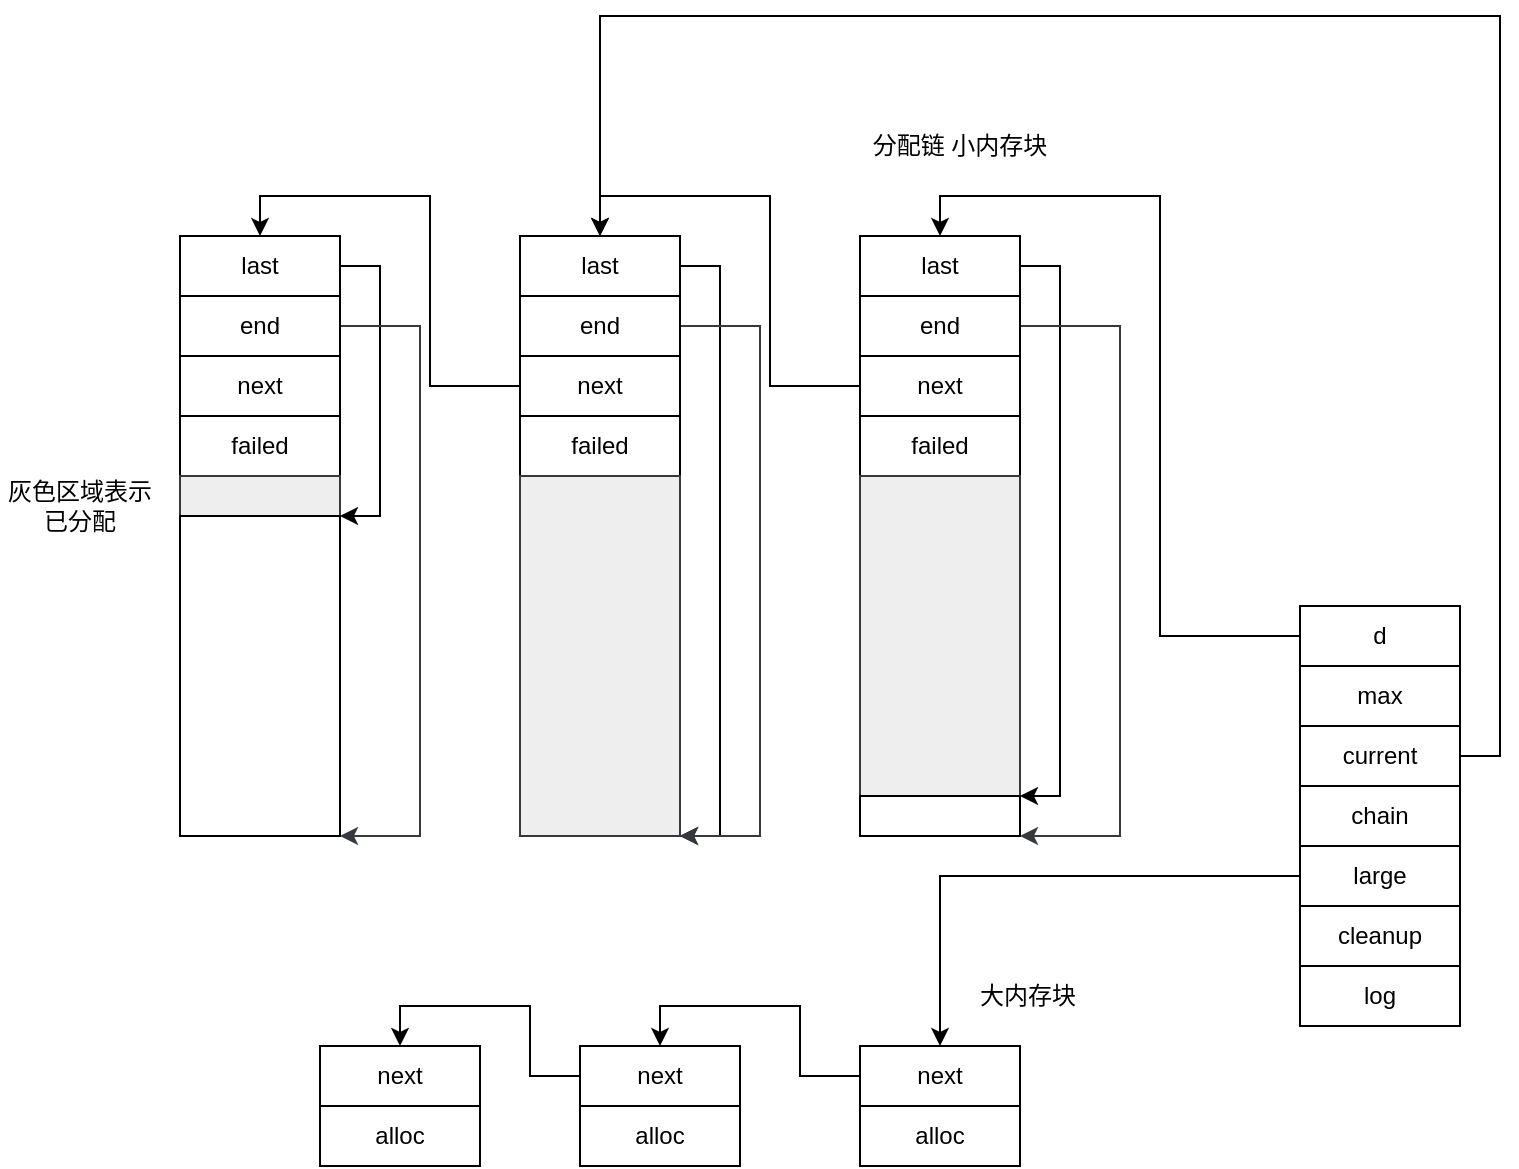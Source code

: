 <mxfile version="26.0.16">
  <diagram name="第 1 页" id="YWDM7RZVz8ybUGooO1c8">
    <mxGraphModel dx="1941" dy="769" grid="1" gridSize="10" guides="1" tooltips="1" connect="1" arrows="1" fold="1" page="1" pageScale="1" pageWidth="827" pageHeight="1169" math="0" shadow="0">
      <root>
        <mxCell id="0" />
        <mxCell id="1" parent="0" />
        <mxCell id="kM86TZdRk_7oT4L1yOTW-4" style="edgeStyle=orthogonalEdgeStyle;rounded=0;orthogonalLoop=1;jettySize=auto;html=1;exitX=0;exitY=0.5;exitDx=0;exitDy=0;entryX=0.5;entryY=0;entryDx=0;entryDy=0;" parent="1" source="EFd3R1S9JCSJ4Oy8Y45F-1" target="zj6RfEPkVP6lrJsf1DTk-7" edge="1">
          <mxGeometry relative="1" as="geometry" />
        </mxCell>
        <mxCell id="EFd3R1S9JCSJ4Oy8Y45F-1" value="d" style="rounded=0;whiteSpace=wrap;html=1;" parent="1" vertex="1">
          <mxGeometry x="520" y="365" width="80" height="30" as="geometry" />
        </mxCell>
        <mxCell id="zj6RfEPkVP6lrJsf1DTk-1" value="max" style="rounded=0;whiteSpace=wrap;html=1;" parent="1" vertex="1">
          <mxGeometry x="520" y="395" width="80" height="30" as="geometry" />
        </mxCell>
        <mxCell id="zj6RfEPkVP6lrJsf1DTk-2" value="log" style="rounded=0;whiteSpace=wrap;html=1;" parent="1" vertex="1">
          <mxGeometry x="520" y="545" width="80" height="30" as="geometry" />
        </mxCell>
        <mxCell id="zj6RfEPkVP6lrJsf1DTk-3" value="chain" style="rounded=0;whiteSpace=wrap;html=1;" parent="1" vertex="1">
          <mxGeometry x="520" y="455" width="80" height="30" as="geometry" />
        </mxCell>
        <mxCell id="zj6RfEPkVP6lrJsf1DTk-4" value="cleanup" style="rounded=0;whiteSpace=wrap;html=1;" parent="1" vertex="1">
          <mxGeometry x="520" y="515" width="80" height="30" as="geometry" />
        </mxCell>
        <mxCell id="kM86TZdRk_7oT4L1yOTW-7" style="edgeStyle=orthogonalEdgeStyle;rounded=0;orthogonalLoop=1;jettySize=auto;html=1;exitX=1;exitY=0.5;exitDx=0;exitDy=0;entryX=0.5;entryY=0;entryDx=0;entryDy=0;" parent="1" source="zj6RfEPkVP6lrJsf1DTk-5" target="zj6RfEPkVP6lrJsf1DTk-13" edge="1">
          <mxGeometry relative="1" as="geometry">
            <mxPoint x="500" y="80" as="targetPoint" />
            <Array as="points">
              <mxPoint x="620" y="440" />
              <mxPoint x="620" y="70" />
              <mxPoint x="170" y="70" />
            </Array>
          </mxGeometry>
        </mxCell>
        <mxCell id="zj6RfEPkVP6lrJsf1DTk-5" value="current" style="rounded=0;whiteSpace=wrap;html=1;" parent="1" vertex="1">
          <mxGeometry x="520" y="425" width="80" height="30" as="geometry" />
        </mxCell>
        <mxCell id="kM86TZdRk_7oT4L1yOTW-1" style="edgeStyle=orthogonalEdgeStyle;rounded=0;orthogonalLoop=1;jettySize=auto;html=1;exitX=0;exitY=0.5;exitDx=0;exitDy=0;" parent="1" source="zj6RfEPkVP6lrJsf1DTk-6" target="zj6RfEPkVP6lrJsf1DTk-27" edge="1">
          <mxGeometry relative="1" as="geometry" />
        </mxCell>
        <mxCell id="zj6RfEPkVP6lrJsf1DTk-6" value="large" style="rounded=0;whiteSpace=wrap;html=1;" parent="1" vertex="1">
          <mxGeometry x="520" y="485" width="80" height="30" as="geometry" />
        </mxCell>
        <mxCell id="kM86TZdRk_7oT4L1yOTW-11" style="edgeStyle=orthogonalEdgeStyle;rounded=0;orthogonalLoop=1;jettySize=auto;html=1;exitX=1;exitY=0.5;exitDx=0;exitDy=0;entryX=1;entryY=0;entryDx=0;entryDy=0;" parent="1" source="zj6RfEPkVP6lrJsf1DTk-7" target="zj6RfEPkVP6lrJsf1DTk-12" edge="1">
          <mxGeometry relative="1" as="geometry">
            <Array as="points">
              <mxPoint x="400" y="195" />
              <mxPoint x="400" y="460" />
            </Array>
          </mxGeometry>
        </mxCell>
        <mxCell id="zj6RfEPkVP6lrJsf1DTk-7" value="last" style="rounded=0;whiteSpace=wrap;html=1;" parent="1" vertex="1">
          <mxGeometry x="300" y="180" width="80" height="30" as="geometry" />
        </mxCell>
        <mxCell id="kM86TZdRk_7oT4L1yOTW-12" style="edgeStyle=orthogonalEdgeStyle;rounded=0;orthogonalLoop=1;jettySize=auto;html=1;exitX=1;exitY=0.5;exitDx=0;exitDy=0;entryX=1;entryY=1;entryDx=0;entryDy=0;fillColor=#cce5ff;strokeColor=#36393d;" parent="1" source="zj6RfEPkVP6lrJsf1DTk-8" target="zj6RfEPkVP6lrJsf1DTk-12" edge="1">
          <mxGeometry relative="1" as="geometry">
            <Array as="points">
              <mxPoint x="430" y="225" />
              <mxPoint x="430" y="480" />
            </Array>
          </mxGeometry>
        </mxCell>
        <mxCell id="zj6RfEPkVP6lrJsf1DTk-8" value="end" style="rounded=0;whiteSpace=wrap;html=1;" parent="1" vertex="1">
          <mxGeometry x="300" y="210" width="80" height="30" as="geometry" />
        </mxCell>
        <mxCell id="zj6RfEPkVP6lrJsf1DTk-9" value="failed" style="rounded=0;whiteSpace=wrap;html=1;" parent="1" vertex="1">
          <mxGeometry x="300" y="270" width="80" height="30" as="geometry" />
        </mxCell>
        <mxCell id="kM86TZdRk_7oT4L1yOTW-5" style="edgeStyle=orthogonalEdgeStyle;rounded=0;orthogonalLoop=1;jettySize=auto;html=1;exitX=0;exitY=0.5;exitDx=0;exitDy=0;entryX=0.5;entryY=0;entryDx=0;entryDy=0;" parent="1" source="zj6RfEPkVP6lrJsf1DTk-10" target="zj6RfEPkVP6lrJsf1DTk-13" edge="1">
          <mxGeometry relative="1" as="geometry" />
        </mxCell>
        <mxCell id="zj6RfEPkVP6lrJsf1DTk-10" value="next" style="rounded=0;whiteSpace=wrap;html=1;" parent="1" vertex="1">
          <mxGeometry x="300" y="240" width="80" height="30" as="geometry" />
        </mxCell>
        <mxCell id="zj6RfEPkVP6lrJsf1DTk-19" style="edgeStyle=orthogonalEdgeStyle;rounded=0;orthogonalLoop=1;jettySize=auto;html=1;" parent="1" source="zj6RfEPkVP6lrJsf1DTk-11" target="zj6RfEPkVP6lrJsf1DTk-12" edge="1">
          <mxGeometry relative="1" as="geometry" />
        </mxCell>
        <mxCell id="zj6RfEPkVP6lrJsf1DTk-11" value="" style="rounded=0;whiteSpace=wrap;html=1;fillColor=#eeeeee;strokeColor=#36393d;" parent="1" vertex="1">
          <mxGeometry x="300" y="300" width="80" height="160" as="geometry" />
        </mxCell>
        <mxCell id="zj6RfEPkVP6lrJsf1DTk-12" value="" style="rounded=0;whiteSpace=wrap;html=1;" parent="1" vertex="1">
          <mxGeometry x="300" y="460" width="80" height="20" as="geometry" />
        </mxCell>
        <mxCell id="kM86TZdRk_7oT4L1yOTW-13" style="edgeStyle=orthogonalEdgeStyle;rounded=0;orthogonalLoop=1;jettySize=auto;html=1;exitX=1;exitY=0.5;exitDx=0;exitDy=0;entryX=1;entryY=1;entryDx=0;entryDy=0;" parent="1" source="zj6RfEPkVP6lrJsf1DTk-13" target="zj6RfEPkVP6lrJsf1DTk-17" edge="1">
          <mxGeometry relative="1" as="geometry">
            <Array as="points">
              <mxPoint x="230" y="195" />
              <mxPoint x="230" y="480" />
            </Array>
          </mxGeometry>
        </mxCell>
        <mxCell id="zj6RfEPkVP6lrJsf1DTk-13" value="last" style="rounded=0;whiteSpace=wrap;html=1;" parent="1" vertex="1">
          <mxGeometry x="130" y="180" width="80" height="30" as="geometry" />
        </mxCell>
        <mxCell id="kM86TZdRk_7oT4L1yOTW-14" style="edgeStyle=orthogonalEdgeStyle;rounded=0;orthogonalLoop=1;jettySize=auto;html=1;exitX=1;exitY=0.5;exitDx=0;exitDy=0;fillColor=#cce5ff;strokeColor=#36393d;" parent="1" source="zj6RfEPkVP6lrJsf1DTk-14" edge="1">
          <mxGeometry relative="1" as="geometry">
            <mxPoint x="210" y="480" as="targetPoint" />
            <Array as="points">
              <mxPoint x="250" y="225" />
              <mxPoint x="250" y="480" />
            </Array>
          </mxGeometry>
        </mxCell>
        <mxCell id="zj6RfEPkVP6lrJsf1DTk-14" value="end" style="rounded=0;whiteSpace=wrap;html=1;" parent="1" vertex="1">
          <mxGeometry x="130" y="210" width="80" height="30" as="geometry" />
        </mxCell>
        <mxCell id="zj6RfEPkVP6lrJsf1DTk-15" value="failed" style="rounded=0;whiteSpace=wrap;html=1;" parent="1" vertex="1">
          <mxGeometry x="130" y="270" width="80" height="30" as="geometry" />
        </mxCell>
        <mxCell id="kM86TZdRk_7oT4L1yOTW-6" style="edgeStyle=orthogonalEdgeStyle;rounded=0;orthogonalLoop=1;jettySize=auto;html=1;exitX=0;exitY=0.5;exitDx=0;exitDy=0;entryX=0.5;entryY=0;entryDx=0;entryDy=0;" parent="1" source="zj6RfEPkVP6lrJsf1DTk-16" target="zj6RfEPkVP6lrJsf1DTk-21" edge="1">
          <mxGeometry relative="1" as="geometry" />
        </mxCell>
        <mxCell id="zj6RfEPkVP6lrJsf1DTk-16" value="next" style="rounded=0;whiteSpace=wrap;html=1;" parent="1" vertex="1">
          <mxGeometry x="130" y="240" width="80" height="30" as="geometry" />
        </mxCell>
        <mxCell id="zj6RfEPkVP6lrJsf1DTk-17" value="" style="rounded=0;whiteSpace=wrap;html=1;fillColor=#eeeeee;strokeColor=#36393d;" parent="1" vertex="1">
          <mxGeometry x="130" y="300" width="80" height="180" as="geometry" />
        </mxCell>
        <mxCell id="kM86TZdRk_7oT4L1yOTW-16" style="edgeStyle=orthogonalEdgeStyle;rounded=0;orthogonalLoop=1;jettySize=auto;html=1;exitX=1;exitY=0.5;exitDx=0;exitDy=0;entryX=1;entryY=0;entryDx=0;entryDy=0;" parent="1" source="zj6RfEPkVP6lrJsf1DTk-21" target="zj6RfEPkVP6lrJsf1DTk-26" edge="1">
          <mxGeometry relative="1" as="geometry">
            <Array as="points">
              <mxPoint x="60" y="195" />
              <mxPoint x="60" y="320" />
            </Array>
          </mxGeometry>
        </mxCell>
        <mxCell id="zj6RfEPkVP6lrJsf1DTk-21" value="last" style="rounded=0;whiteSpace=wrap;html=1;" parent="1" vertex="1">
          <mxGeometry x="-40" y="180" width="80" height="30" as="geometry" />
        </mxCell>
        <mxCell id="kM86TZdRk_7oT4L1yOTW-15" style="edgeStyle=orthogonalEdgeStyle;rounded=0;orthogonalLoop=1;jettySize=auto;html=1;exitX=1;exitY=0.5;exitDx=0;exitDy=0;entryX=1;entryY=1;entryDx=0;entryDy=0;fillColor=#cce5ff;strokeColor=#36393d;" parent="1" source="zj6RfEPkVP6lrJsf1DTk-22" target="zj6RfEPkVP6lrJsf1DTk-26" edge="1">
          <mxGeometry relative="1" as="geometry">
            <Array as="points">
              <mxPoint x="80" y="225" />
              <mxPoint x="80" y="480" />
            </Array>
          </mxGeometry>
        </mxCell>
        <mxCell id="zj6RfEPkVP6lrJsf1DTk-22" value="end" style="rounded=0;whiteSpace=wrap;html=1;" parent="1" vertex="1">
          <mxGeometry x="-40" y="210" width="80" height="30" as="geometry" />
        </mxCell>
        <mxCell id="zj6RfEPkVP6lrJsf1DTk-23" value="failed" style="rounded=0;whiteSpace=wrap;html=1;" parent="1" vertex="1">
          <mxGeometry x="-40" y="270" width="80" height="30" as="geometry" />
        </mxCell>
        <mxCell id="zj6RfEPkVP6lrJsf1DTk-24" value="next" style="rounded=0;whiteSpace=wrap;html=1;" parent="1" vertex="1">
          <mxGeometry x="-40" y="240" width="80" height="30" as="geometry" />
        </mxCell>
        <mxCell id="zj6RfEPkVP6lrJsf1DTk-25" value="" style="rounded=0;whiteSpace=wrap;html=1;fillColor=#eeeeee;strokeColor=#36393d;" parent="1" vertex="1">
          <mxGeometry x="-40" y="300" width="80" height="20" as="geometry" />
        </mxCell>
        <mxCell id="zj6RfEPkVP6lrJsf1DTk-26" value="" style="rounded=0;whiteSpace=wrap;html=1;" parent="1" vertex="1">
          <mxGeometry x="-40" y="320" width="80" height="160" as="geometry" />
        </mxCell>
        <mxCell id="kM86TZdRk_7oT4L1yOTW-2" style="edgeStyle=orthogonalEdgeStyle;rounded=0;orthogonalLoop=1;jettySize=auto;html=1;exitX=0;exitY=0.5;exitDx=0;exitDy=0;entryX=0.5;entryY=0;entryDx=0;entryDy=0;" parent="1" source="zj6RfEPkVP6lrJsf1DTk-27" target="zj6RfEPkVP6lrJsf1DTk-29" edge="1">
          <mxGeometry relative="1" as="geometry" />
        </mxCell>
        <mxCell id="zj6RfEPkVP6lrJsf1DTk-27" value="next" style="rounded=0;whiteSpace=wrap;html=1;" parent="1" vertex="1">
          <mxGeometry x="300" y="585" width="80" height="30" as="geometry" />
        </mxCell>
        <mxCell id="zj6RfEPkVP6lrJsf1DTk-28" value="alloc" style="rounded=0;whiteSpace=wrap;html=1;" parent="1" vertex="1">
          <mxGeometry x="300" y="615" width="80" height="30" as="geometry" />
        </mxCell>
        <mxCell id="kM86TZdRk_7oT4L1yOTW-3" style="edgeStyle=orthogonalEdgeStyle;rounded=0;orthogonalLoop=1;jettySize=auto;html=1;exitX=0;exitY=0.5;exitDx=0;exitDy=0;entryX=0.5;entryY=0;entryDx=0;entryDy=0;" parent="1" source="zj6RfEPkVP6lrJsf1DTk-29" target="zj6RfEPkVP6lrJsf1DTk-31" edge="1">
          <mxGeometry relative="1" as="geometry" />
        </mxCell>
        <mxCell id="zj6RfEPkVP6lrJsf1DTk-29" value="next" style="rounded=0;whiteSpace=wrap;html=1;" parent="1" vertex="1">
          <mxGeometry x="160" y="585" width="80" height="30" as="geometry" />
        </mxCell>
        <mxCell id="zj6RfEPkVP6lrJsf1DTk-30" value="alloc" style="rounded=0;whiteSpace=wrap;html=1;" parent="1" vertex="1">
          <mxGeometry x="160" y="615" width="80" height="30" as="geometry" />
        </mxCell>
        <mxCell id="zj6RfEPkVP6lrJsf1DTk-31" value="next" style="rounded=0;whiteSpace=wrap;html=1;" parent="1" vertex="1">
          <mxGeometry x="30" y="585" width="80" height="30" as="geometry" />
        </mxCell>
        <mxCell id="zj6RfEPkVP6lrJsf1DTk-32" value="alloc" style="rounded=0;whiteSpace=wrap;html=1;" parent="1" vertex="1">
          <mxGeometry x="30" y="615" width="80" height="30" as="geometry" />
        </mxCell>
        <mxCell id="kM86TZdRk_7oT4L1yOTW-8" value="灰色区域表示已分配" style="text;html=1;align=center;verticalAlign=middle;whiteSpace=wrap;rounded=0;" parent="1" vertex="1">
          <mxGeometry x="-130" y="300" width="80" height="30" as="geometry" />
        </mxCell>
        <mxCell id="kM86TZdRk_7oT4L1yOTW-9" value="分配链 小内存块" style="text;html=1;align=center;verticalAlign=middle;whiteSpace=wrap;rounded=0;" parent="1" vertex="1">
          <mxGeometry x="300" y="120" width="100" height="30" as="geometry" />
        </mxCell>
        <mxCell id="kM86TZdRk_7oT4L1yOTW-10" value="大内存块" style="text;html=1;align=center;verticalAlign=middle;whiteSpace=wrap;rounded=0;" parent="1" vertex="1">
          <mxGeometry x="354" y="545" width="60" height="30" as="geometry" />
        </mxCell>
      </root>
    </mxGraphModel>
  </diagram>
</mxfile>
